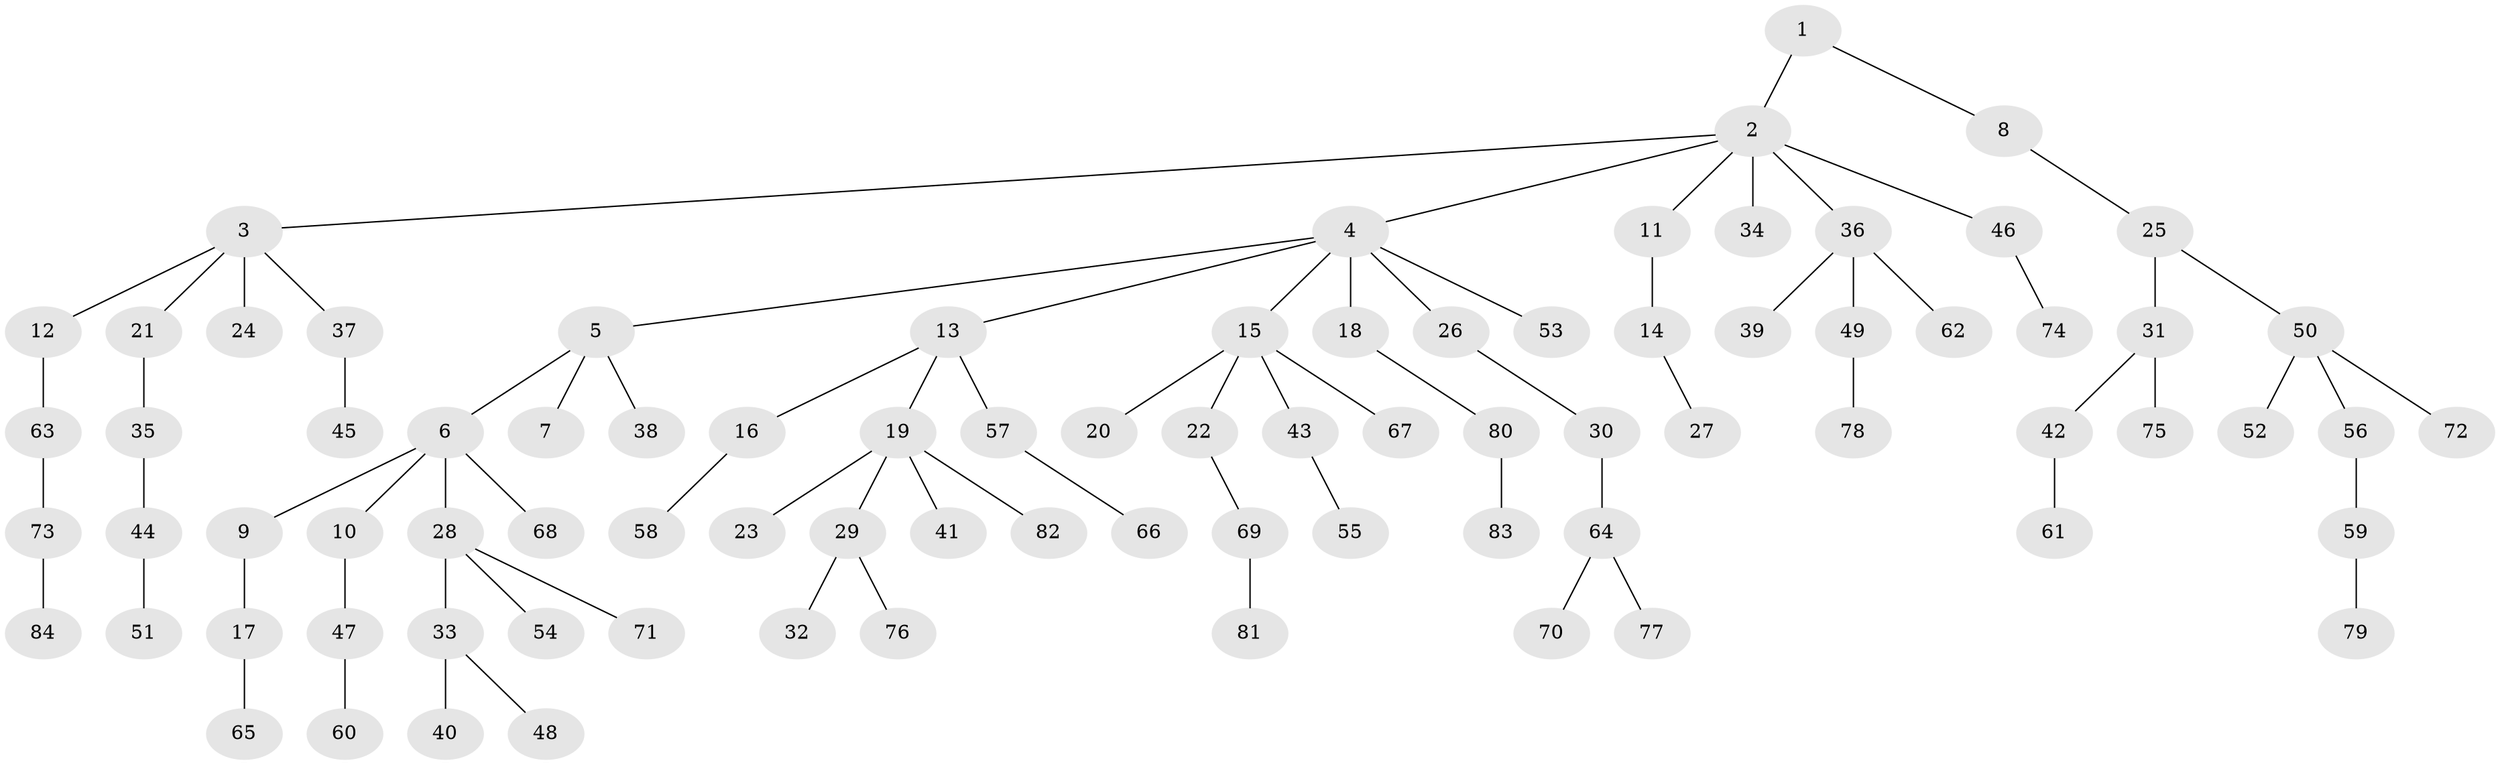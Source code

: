 // coarse degree distribution, {2: 0.2545454545454545, 7: 0.03636363636363636, 4: 0.05454545454545454, 9: 0.01818181818181818, 1: 0.5454545454545454, 3: 0.09090909090909091}
// Generated by graph-tools (version 1.1) at 2025/42/03/06/25 10:42:04]
// undirected, 84 vertices, 83 edges
graph export_dot {
graph [start="1"]
  node [color=gray90,style=filled];
  1;
  2;
  3;
  4;
  5;
  6;
  7;
  8;
  9;
  10;
  11;
  12;
  13;
  14;
  15;
  16;
  17;
  18;
  19;
  20;
  21;
  22;
  23;
  24;
  25;
  26;
  27;
  28;
  29;
  30;
  31;
  32;
  33;
  34;
  35;
  36;
  37;
  38;
  39;
  40;
  41;
  42;
  43;
  44;
  45;
  46;
  47;
  48;
  49;
  50;
  51;
  52;
  53;
  54;
  55;
  56;
  57;
  58;
  59;
  60;
  61;
  62;
  63;
  64;
  65;
  66;
  67;
  68;
  69;
  70;
  71;
  72;
  73;
  74;
  75;
  76;
  77;
  78;
  79;
  80;
  81;
  82;
  83;
  84;
  1 -- 2;
  1 -- 8;
  2 -- 3;
  2 -- 4;
  2 -- 11;
  2 -- 34;
  2 -- 36;
  2 -- 46;
  3 -- 12;
  3 -- 21;
  3 -- 24;
  3 -- 37;
  4 -- 5;
  4 -- 13;
  4 -- 15;
  4 -- 18;
  4 -- 26;
  4 -- 53;
  5 -- 6;
  5 -- 7;
  5 -- 38;
  6 -- 9;
  6 -- 10;
  6 -- 28;
  6 -- 68;
  8 -- 25;
  9 -- 17;
  10 -- 47;
  11 -- 14;
  12 -- 63;
  13 -- 16;
  13 -- 19;
  13 -- 57;
  14 -- 27;
  15 -- 20;
  15 -- 22;
  15 -- 43;
  15 -- 67;
  16 -- 58;
  17 -- 65;
  18 -- 80;
  19 -- 23;
  19 -- 29;
  19 -- 41;
  19 -- 82;
  21 -- 35;
  22 -- 69;
  25 -- 31;
  25 -- 50;
  26 -- 30;
  28 -- 33;
  28 -- 54;
  28 -- 71;
  29 -- 32;
  29 -- 76;
  30 -- 64;
  31 -- 42;
  31 -- 75;
  33 -- 40;
  33 -- 48;
  35 -- 44;
  36 -- 39;
  36 -- 49;
  36 -- 62;
  37 -- 45;
  42 -- 61;
  43 -- 55;
  44 -- 51;
  46 -- 74;
  47 -- 60;
  49 -- 78;
  50 -- 52;
  50 -- 56;
  50 -- 72;
  56 -- 59;
  57 -- 66;
  59 -- 79;
  63 -- 73;
  64 -- 70;
  64 -- 77;
  69 -- 81;
  73 -- 84;
  80 -- 83;
}

